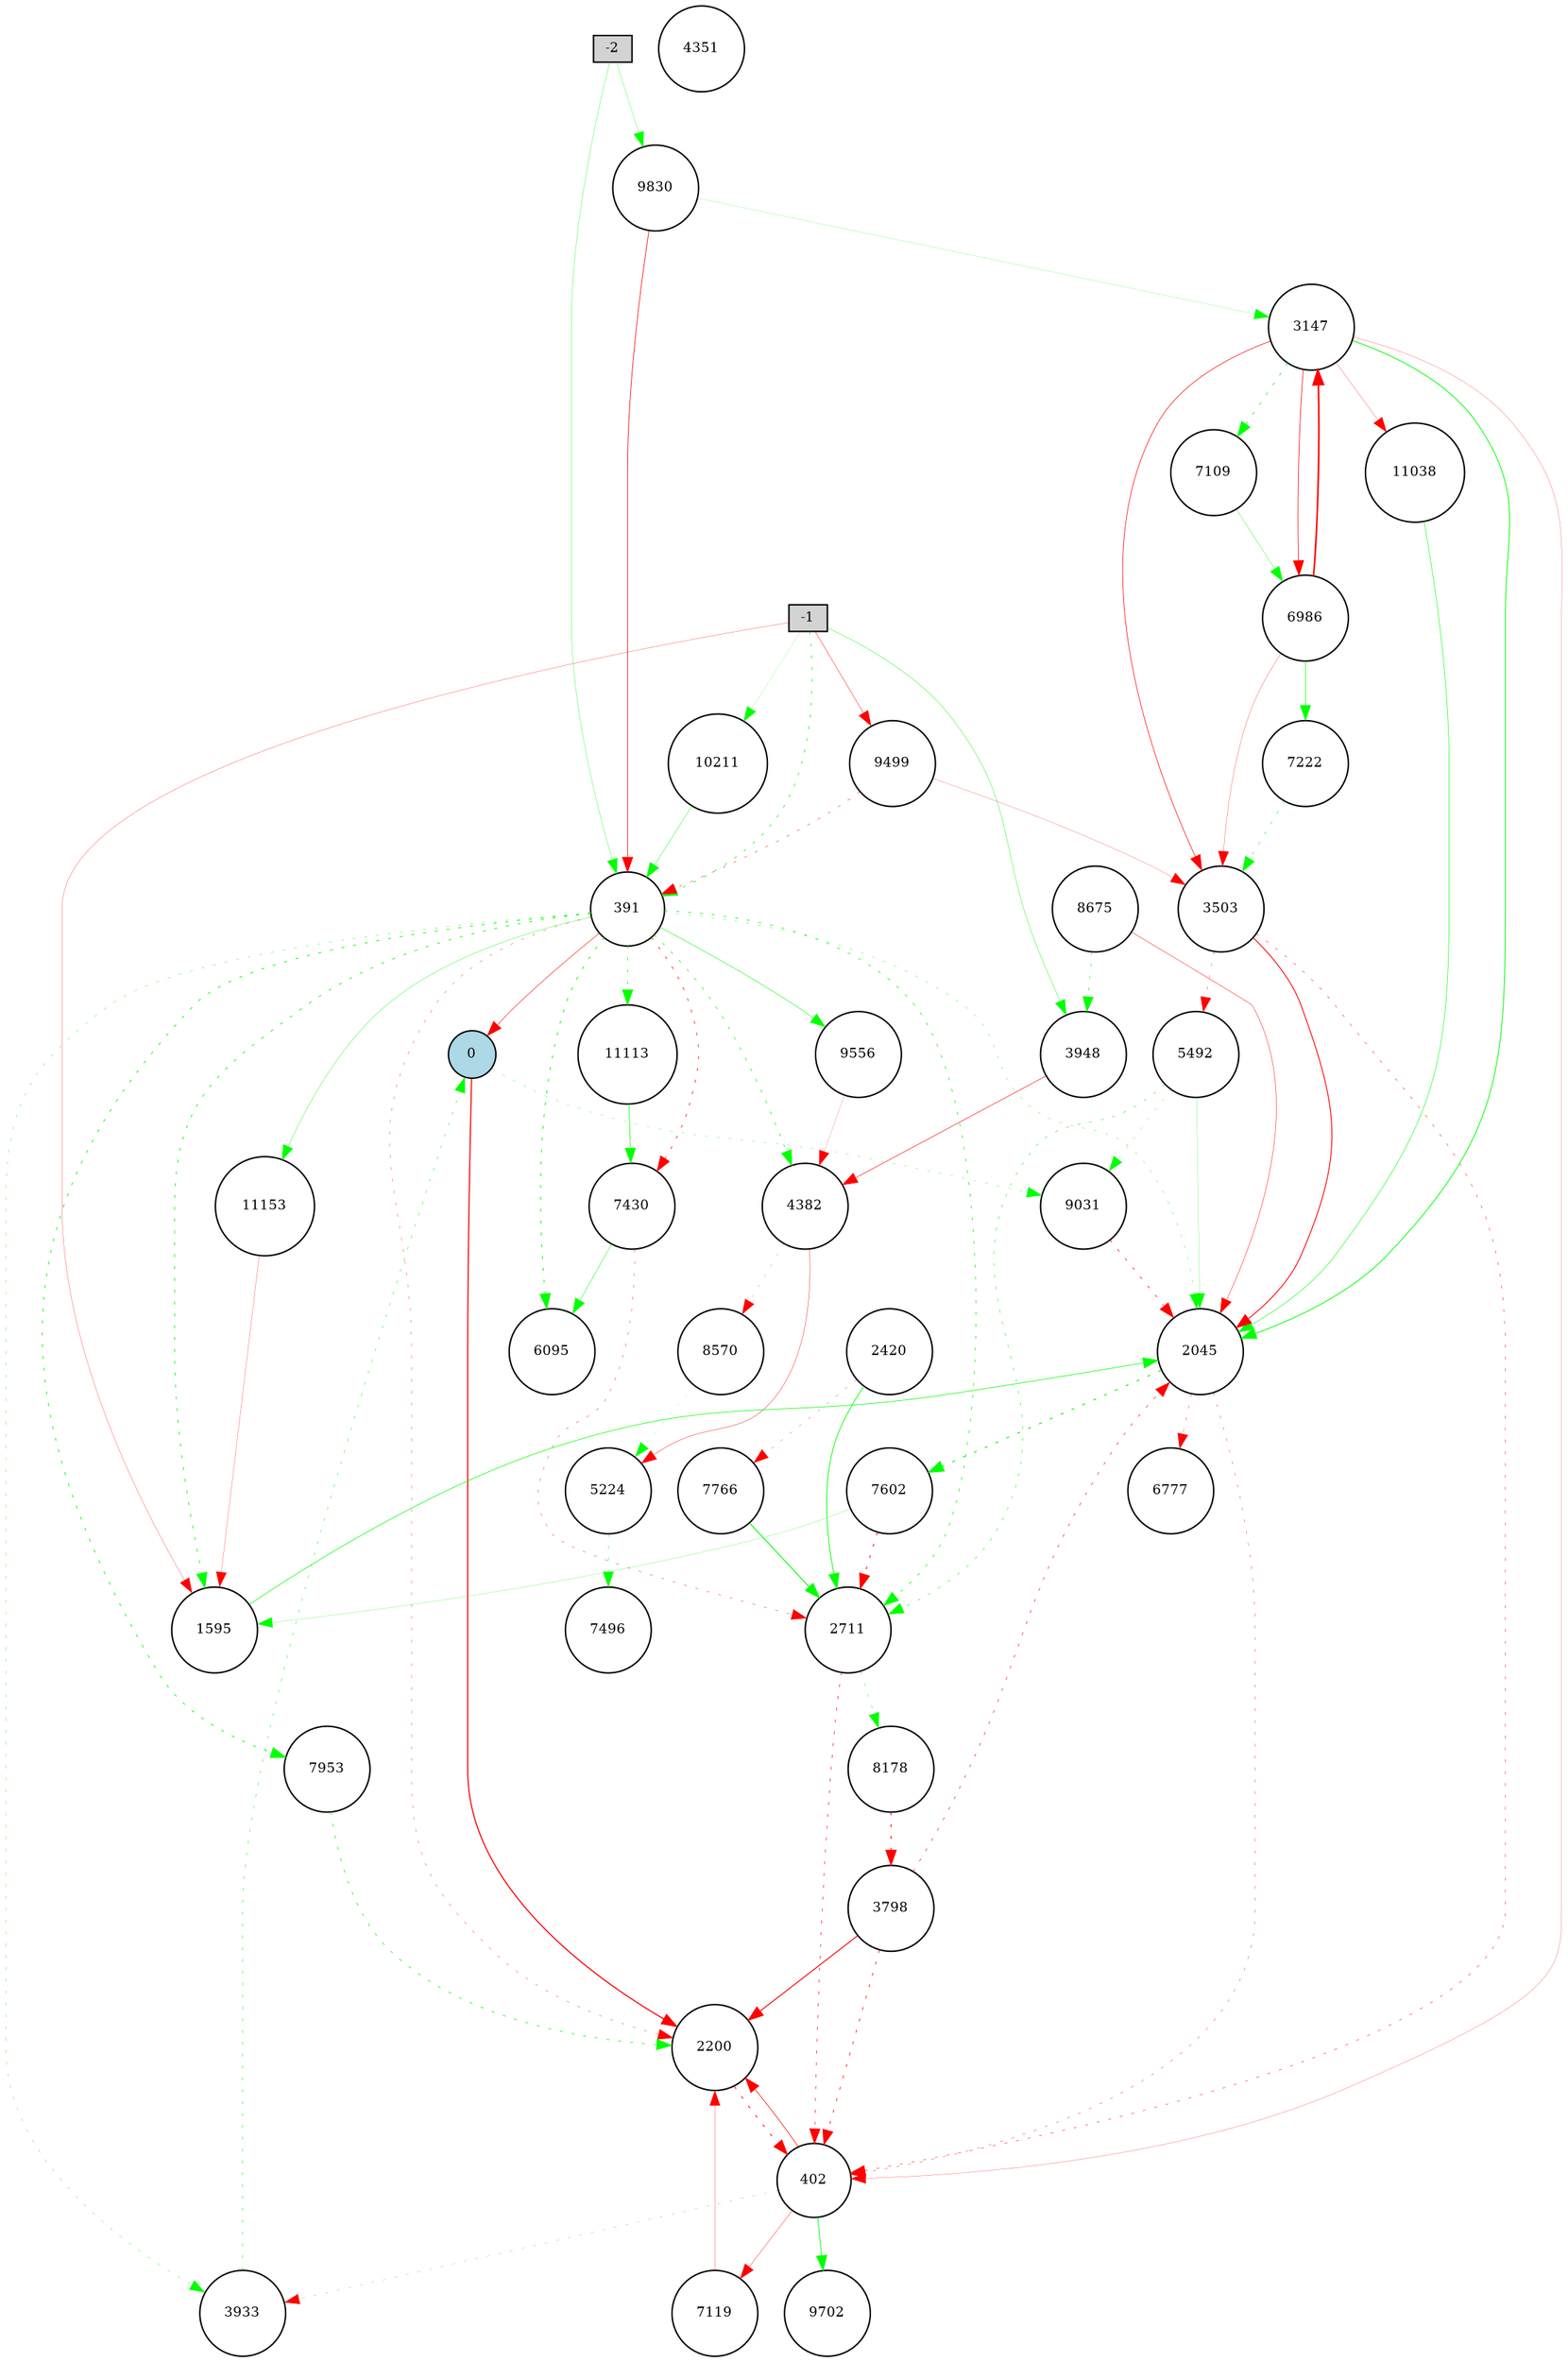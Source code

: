 digraph {
	node [fontsize=9 height=0.2 shape=circle width=0.2]
	-1 [fillcolor=lightgray shape=box style=filled]
	-2 [fillcolor=lightgray shape=box style=filled]
	0 [fillcolor=lightblue style=filled]
	7430 [fillcolor=white style=filled]
	391 [fillcolor=white style=filled]
	7953 [fillcolor=white style=filled]
	402 [fillcolor=white style=filled]
	11153 [fillcolor=white style=filled]
	2711 [fillcolor=white style=filled]
	2200 [fillcolor=white style=filled]
	9499 [fillcolor=white style=filled]
	4382 [fillcolor=white style=filled]
	11038 [fillcolor=white style=filled]
	3503 [fillcolor=white style=filled]
	7602 [fillcolor=white style=filled]
	7222 [fillcolor=white style=filled]
	1595 [fillcolor=white style=filled]
	7109 [fillcolor=white style=filled]
	9031 [fillcolor=white style=filled]
	7496 [fillcolor=white style=filled]
	6986 [fillcolor=white style=filled]
	3147 [fillcolor=white style=filled]
	6095 [fillcolor=white style=filled]
	7119 [fillcolor=white style=filled]
	9556 [fillcolor=white style=filled]
	3798 [fillcolor=white style=filled]
	7766 [fillcolor=white style=filled]
	3933 [fillcolor=white style=filled]
	8675 [fillcolor=white style=filled]
	10211 [fillcolor=white style=filled]
	9702 [fillcolor=white style=filled]
	9830 [fillcolor=white style=filled]
	5224 [fillcolor=white style=filled]
	11113 [fillcolor=white style=filled]
	3948 [fillcolor=white style=filled]
	8178 [fillcolor=white style=filled]
	2420 [fillcolor=white style=filled]
	5492 [fillcolor=white style=filled]
	6777 [fillcolor=white style=filled]
	8570 [fillcolor=white style=filled]
	2045 [fillcolor=white style=filled]
	4351 [fillcolor=white style=filled]
	-1 -> 391 [color=green penwidth=0.42288047280160135 style=dotted]
	391 -> 0 [color=red penwidth=0.3154522026647648 style=solid]
	-2 -> 391 [color=green penwidth=0.21181510657003844 style=solid]
	391 -> 1595 [color=green penwidth=0.489837543772521 style=dotted]
	2045 -> 402 [color=red penwidth=0.21240856620936582 style=dotted]
	391 -> 2200 [color=red penwidth=0.1971461381602489 style=dotted]
	2200 -> 402 [color=red penwidth=0.5165498715619221 style=dotted]
	1595 -> 2045 [color=green penwidth=0.39814361393716835 style=solid]
	2420 -> 2711 [color=green penwidth=0.49728277944503885 style=solid]
	2711 -> 402 [color=red penwidth=0.37681951544990056 style=dotted]
	-1 -> 1595 [color=red penwidth=0.16728907457915027 style=solid]
	391 -> 2045 [color=green penwidth=0.20219829306905768 style=dotted]
	3147 -> 402 [color=red penwidth=0.14271368176400512 style=solid]
	3147 -> 3503 [color=red penwidth=0.3894939395930965 style=solid]
	3503 -> 402 [color=red penwidth=0.2752970356528662 style=dotted]
	3503 -> 2045 [color=red penwidth=0.586138519450854 style=solid]
	391 -> 3933 [color=green penwidth=0.21806126170569387 style=dotted]
	3933 -> 0 [color=green penwidth=0.286705666866767 style=dotted]
	391 -> 4382 [color=green penwidth=0.4232244243136447 style=dotted]
	3798 -> 402 [color=red penwidth=0.44338479953679777 style=dotted]
	4382 -> 5224 [color=red penwidth=0.2379431896720256 style=solid]
	0 -> 2200 [color=red penwidth=0.7506375778870218 style=solid]
	3503 -> 5492 [color=red penwidth=0.21192616833180467 style=dotted]
	5492 -> 2045 [color=green penwidth=0.1494214112486103 style=solid]
	3948 -> 4382 [color=red penwidth=0.33593753413608557 style=solid]
	402 -> 2200 [color=red penwidth=0.4001073966190405 style=solid]
	391 -> 6095 [color=green penwidth=0.5263851540744136 style=dotted]
	402 -> 3933 [color=red penwidth=0.10765574269168435 style=dotted]
	3798 -> 2045 [color=red penwidth=0.345645561070046 style=dotted]
	2045 -> 6777 [color=red penwidth=0.21800560458427132 style=dotted]
	3147 -> 6986 [color=red penwidth=0.405691047946501 style=solid]
	6986 -> 3503 [color=red penwidth=0.16853650707268192 style=solid]
	3147 -> 2045 [color=green penwidth=0.537657802835462 style=solid]
	3147 -> 7109 [color=green penwidth=0.436373024177822 style=dotted]
	7109 -> 6986 [color=green penwidth=0.22488373136699852 style=solid]
	402 -> 7119 [color=red penwidth=0.22776092942326112 style=solid]
	7119 -> 2200 [color=red penwidth=0.17396052217695437 style=solid]
	6986 -> 7222 [color=green penwidth=0.35062121819844116 style=solid]
	7222 -> 3503 [color=green penwidth=0.3197388470056451 style=dotted]
	5492 -> 2711 [color=green penwidth=0.30962297205988065 style=dotted]
	6986 -> 3147 [color=red penwidth=1.073616056561131 style=solid]
	391 -> 7430 [color=red penwidth=0.415680621679851 style=dotted]
	7430 -> 6095 [color=green penwidth=0.28706027460233036 style=solid]
	5224 -> 7496 [color=green penwidth=0.2586618285951907 style=dotted]
	2045 -> 7602 [color=green penwidth=0.64292183182186 style=dotted]
	2420 -> 7766 [color=red penwidth=0.16400212077969903 style=dotted]
	7766 -> 2711 [color=green penwidth=0.6225480202218033 style=solid]
	391 -> 7953 [color=green penwidth=0.5087527525992523 style=dotted]
	7953 -> 2200 [color=green penwidth=0.4210527695202664 style=dotted]
	2711 -> 8178 [color=green penwidth=0.24645004973213022 style=dotted]
	4382 -> 8570 [color=red penwidth=0.11480660499342292 style=dotted]
	8570 -> 5224 [color=green penwidth=0.10635147903418106 style=dotted]
	8675 -> 2045 [color=red penwidth=0.2623084339884292 style=solid]
	5492 -> 9031 [color=green penwidth=0.159419659756608 style=dotted]
	9031 -> 2045 [color=red penwidth=0.4135876928680835 style=dotted]
	8675 -> 3948 [color=green penwidth=0.3423279792862254 style=dotted]
	0 -> 9031 [color=green penwidth=0.17885595055480102 style=dotted]
	7602 -> 2711 [color=red penwidth=0.5163858225184302 style=dotted]
	8178 -> 3798 [color=red penwidth=0.6055043775935541 style=dotted]
	-1 -> 9499 [color=red penwidth=0.25922242216326535 style=solid]
	9499 -> 391 [color=red penwidth=0.2528526737210526 style=dotted]
	391 -> 9556 [color=green penwidth=0.3160237250557809 style=solid]
	9556 -> 4382 [color=red penwidth=0.11077407032677314 style=solid]
	3798 -> 2200 [color=red penwidth=0.633003976568922 style=solid]
	-2 -> 9830 [color=green penwidth=0.1854614596163584 style=solid]
	9830 -> 391 [color=red penwidth=0.4198273837171893 style=solid]
	7430 -> 2711 [color=red penwidth=0.22424384464615166 style=dotted]
	9499 -> 3503 [color=red penwidth=0.1369369565575128 style=solid]
	-1 -> 3948 [color=green penwidth=0.2505808929431431 style=solid]
	-1 -> 10211 [color=green penwidth=0.10049470459112893 style=solid]
	10211 -> 391 [color=green penwidth=0.25573483537801533 style=solid]
	402 -> 9702 [color=green penwidth=0.47323288199770486 style=solid]
	9830 -> 3147 [color=green penwidth=0.10999356127916174 style=solid]
	391 -> 2711 [color=green penwidth=0.4261487393116393 style=dotted]
	3147 -> 11038 [color=red penwidth=0.1635201235651692 style=solid]
	11038 -> 2045 [color=green penwidth=0.32294200693027975 style=solid]
	391 -> 11113 [color=green penwidth=0.40270227848540396 style=dotted]
	11113 -> 7430 [color=green penwidth=0.39314598148154745 style=solid]
	391 -> 11153 [color=green penwidth=0.222879729707253 style=solid]
	11153 -> 1595 [color=red penwidth=0.15912188524312887 style=solid]
	7602 -> 1595 [color=green penwidth=0.14049895875257953 style=solid]
}

